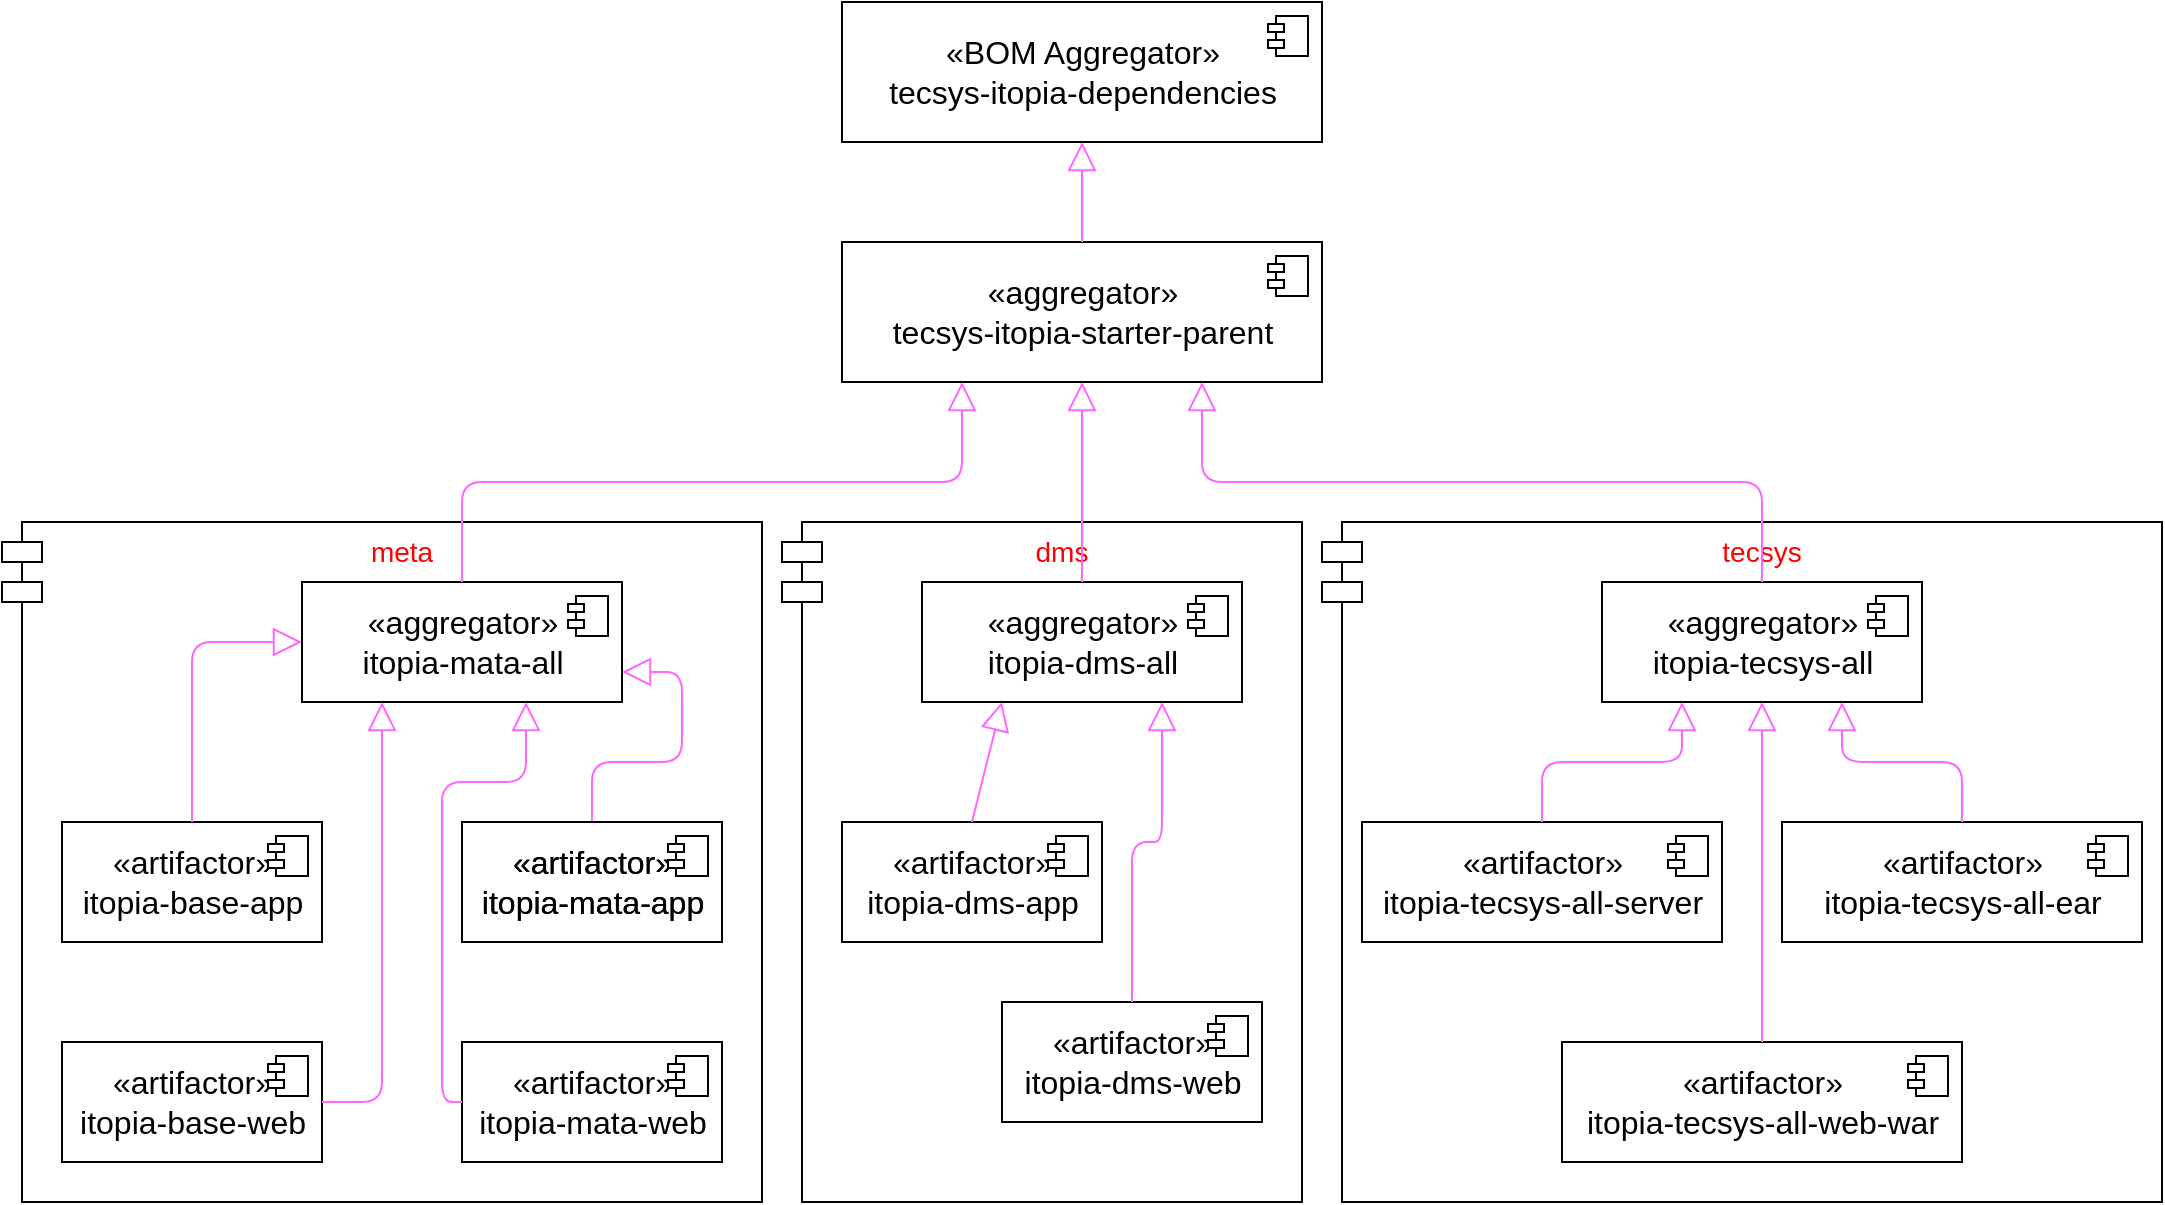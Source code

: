 <mxfile version="14.6.13" type="device"><diagram id="POSiw3sbQpuGDue9NJ8n" name="Page-1"><mxGraphModel dx="1340" dy="823" grid="1" gridSize="10" guides="1" tooltips="1" connect="1" arrows="1" fold="1" page="1" pageScale="1" pageWidth="1100" pageHeight="850" math="0" shadow="0"><root><mxCell id="0"/><mxCell id="1" parent="0"/><mxCell id="XDaR1owSfXNGEUzWIMaf-47" value="tecsys" style="shape=module;align=left;spacingLeft=20;align=center;verticalAlign=top;fontColor=#FF0000;fontSize=14;fillColor=none;" vertex="1" parent="1"><mxGeometry x="670" y="290" width="420" height="340" as="geometry"/></mxCell><mxCell id="XDaR1owSfXNGEUzWIMaf-46" value="dms" style="shape=module;align=left;spacingLeft=20;align=center;verticalAlign=top;fontColor=#FF0000;fontSize=14;fillColor=none;" vertex="1" parent="1"><mxGeometry x="400" y="290" width="260" height="340" as="geometry"/></mxCell><mxCell id="XDaR1owSfXNGEUzWIMaf-45" value="meta" style="shape=module;align=left;spacingLeft=20;align=center;verticalAlign=top;fontColor=#FF0000;fontSize=14;fillColor=none;" vertex="1" parent="1"><mxGeometry x="10" y="290" width="380" height="340" as="geometry"/></mxCell><mxCell id="yIzOo4Fhv0VWqFpPYAjq-1" value="«BOM Aggregator»&lt;br style=&quot;font-size: 16px&quot;&gt;&lt;span style=&quot;font-size: 16px&quot;&gt;tecsys-itopia-dependencies&lt;/span&gt;" style="html=1;dropTarget=0;fontSize=16;fontStyle=0;fillColor=none;" parent="1" vertex="1"><mxGeometry x="430" y="30" width="240" height="70" as="geometry"/></mxCell><mxCell id="yIzOo4Fhv0VWqFpPYAjq-2" value="" style="shape=module;jettyWidth=8;jettyHeight=4;" parent="yIzOo4Fhv0VWqFpPYAjq-1" vertex="1"><mxGeometry x="1" width="20" height="20" relative="1" as="geometry"><mxPoint x="-27" y="7" as="offset"/></mxGeometry></mxCell><mxCell id="XDaR1owSfXNGEUzWIMaf-1" value="«aggregator»&lt;br style=&quot;font-size: 16px&quot;&gt;&lt;span style=&quot;font-size: 16px&quot;&gt;tecsys-itopia-starter-parent&lt;/span&gt;" style="html=1;dropTarget=0;fontSize=16;fontStyle=0;fillColor=none;" vertex="1" parent="1"><mxGeometry x="430" y="150" width="240" height="70" as="geometry"/></mxCell><mxCell id="XDaR1owSfXNGEUzWIMaf-2" value="" style="shape=module;jettyWidth=8;jettyHeight=4;" vertex="1" parent="XDaR1owSfXNGEUzWIMaf-1"><mxGeometry x="1" width="20" height="20" relative="1" as="geometry"><mxPoint x="-27" y="7" as="offset"/></mxGeometry></mxCell><mxCell id="XDaR1owSfXNGEUzWIMaf-4" value="" style="endArrow=block;endFill=0;endSize=12;html=1;strokeColor=#FF66FF;strokeWidth=1;entryX=0.5;entryY=1;entryDx=0;entryDy=0;exitX=0.5;exitY=0;exitDx=0;exitDy=0;" edge="1" parent="1" source="XDaR1owSfXNGEUzWIMaf-1" target="yIzOo4Fhv0VWqFpPYAjq-1"><mxGeometry width="160" relative="1" as="geometry"><mxPoint x="540" y="360" as="sourcePoint"/><mxPoint x="700" y="360" as="targetPoint"/></mxGeometry></mxCell><mxCell id="XDaR1owSfXNGEUzWIMaf-5" value="«aggregator»&lt;br style=&quot;font-size: 16px&quot;&gt;&lt;span style=&quot;font-size: 16px&quot;&gt;itopia-mata-all&lt;/span&gt;" style="html=1;dropTarget=0;fontSize=16;fontStyle=0;fillColor=none;" vertex="1" parent="1"><mxGeometry x="160" y="320" width="160" height="60" as="geometry"/></mxCell><mxCell id="XDaR1owSfXNGEUzWIMaf-6" value="" style="shape=module;jettyWidth=8;jettyHeight=4;" vertex="1" parent="XDaR1owSfXNGEUzWIMaf-5"><mxGeometry x="1" width="20" height="20" relative="1" as="geometry"><mxPoint x="-27" y="7" as="offset"/></mxGeometry></mxCell><mxCell id="XDaR1owSfXNGEUzWIMaf-7" value="«aggregator»&lt;br style=&quot;font-size: 16px&quot;&gt;&lt;span style=&quot;font-size: 16px&quot;&gt;itopia-dms-all&lt;/span&gt;" style="html=1;dropTarget=0;fontSize=16;fontStyle=0;fillColor=none;" vertex="1" parent="1"><mxGeometry x="470" y="320" width="160" height="60" as="geometry"/></mxCell><mxCell id="XDaR1owSfXNGEUzWIMaf-8" value="" style="shape=module;jettyWidth=8;jettyHeight=4;" vertex="1" parent="XDaR1owSfXNGEUzWIMaf-7"><mxGeometry x="1" width="20" height="20" relative="1" as="geometry"><mxPoint x="-27" y="7" as="offset"/></mxGeometry></mxCell><mxCell id="XDaR1owSfXNGEUzWIMaf-9" value="«aggregator»&lt;br style=&quot;font-size: 16px&quot;&gt;&lt;span style=&quot;font-size: 16px&quot;&gt;itopia-tecsys-all&lt;/span&gt;" style="html=1;dropTarget=0;fontSize=16;fontStyle=0;fillColor=none;" vertex="1" parent="1"><mxGeometry x="810" y="320" width="160" height="60" as="geometry"/></mxCell><mxCell id="XDaR1owSfXNGEUzWIMaf-10" value="" style="shape=module;jettyWidth=8;jettyHeight=4;" vertex="1" parent="XDaR1owSfXNGEUzWIMaf-9"><mxGeometry x="1" width="20" height="20" relative="1" as="geometry"><mxPoint x="-27" y="7" as="offset"/></mxGeometry></mxCell><mxCell id="XDaR1owSfXNGEUzWIMaf-11" value="" style="endArrow=block;endFill=0;endSize=12;html=1;strokeColor=#FF66FF;strokeWidth=1;entryX=0.5;entryY=1;entryDx=0;entryDy=0;exitX=0.5;exitY=0;exitDx=0;exitDy=0;" edge="1" parent="1" source="XDaR1owSfXNGEUzWIMaf-7" target="XDaR1owSfXNGEUzWIMaf-1"><mxGeometry width="160" relative="1" as="geometry"><mxPoint x="740" y="310" as="sourcePoint"/><mxPoint x="740" y="240" as="targetPoint"/></mxGeometry></mxCell><mxCell id="XDaR1owSfXNGEUzWIMaf-12" value="" style="endArrow=block;endFill=0;endSize=12;html=1;strokeColor=#FF66FF;strokeWidth=1;entryX=0.25;entryY=1;entryDx=0;entryDy=0;" edge="1" parent="1" target="XDaR1owSfXNGEUzWIMaf-1"><mxGeometry width="160" relative="1" as="geometry"><mxPoint x="240" y="320" as="sourcePoint"/><mxPoint x="250" y="180" as="targetPoint"/><Array as="points"><mxPoint x="240" y="270"/><mxPoint x="490" y="270"/></Array></mxGeometry></mxCell><mxCell id="XDaR1owSfXNGEUzWIMaf-13" value="" style="endArrow=block;endFill=0;endSize=12;html=1;strokeColor=#FF66FF;strokeWidth=1;entryX=0.75;entryY=1;entryDx=0;entryDy=0;exitX=0.5;exitY=0;exitDx=0;exitDy=0;" edge="1" parent="1" source="XDaR1owSfXNGEUzWIMaf-9" target="XDaR1owSfXNGEUzWIMaf-1"><mxGeometry width="160" relative="1" as="geometry"><mxPoint x="869.5" y="270" as="sourcePoint"/><mxPoint x="869.5" y="180" as="targetPoint"/><Array as="points"><mxPoint x="890" y="270"/><mxPoint x="610" y="270"/></Array></mxGeometry></mxCell><mxCell id="XDaR1owSfXNGEUzWIMaf-14" value="«artifactor»&lt;br style=&quot;font-size: 16px&quot;&gt;&lt;span style=&quot;font-size: 16px&quot;&gt;itopia-mata-app&lt;/span&gt;" style="html=1;dropTarget=0;fontSize=16;fontStyle=0;fillColor=none;" vertex="1" parent="1"><mxGeometry x="240" y="440" width="130" height="60" as="geometry"/></mxCell><mxCell id="XDaR1owSfXNGEUzWIMaf-15" value="" style="shape=module;jettyWidth=8;jettyHeight=4;" vertex="1" parent="XDaR1owSfXNGEUzWIMaf-14"><mxGeometry x="1" width="20" height="20" relative="1" as="geometry"><mxPoint x="-27" y="7" as="offset"/></mxGeometry></mxCell><mxCell id="XDaR1owSfXNGEUzWIMaf-16" value="«artifactor»&lt;br style=&quot;font-size: 16px&quot;&gt;&lt;span style=&quot;font-size: 16px&quot;&gt;itopia-base-app&lt;/span&gt;" style="html=1;dropTarget=0;fontSize=16;fontStyle=0;fillColor=none;" vertex="1" parent="1"><mxGeometry x="40" y="440" width="130" height="60" as="geometry"/></mxCell><mxCell id="XDaR1owSfXNGEUzWIMaf-17" value="" style="shape=module;jettyWidth=8;jettyHeight=4;" vertex="1" parent="XDaR1owSfXNGEUzWIMaf-16"><mxGeometry x="1" width="20" height="20" relative="1" as="geometry"><mxPoint x="-27" y="7" as="offset"/></mxGeometry></mxCell><mxCell id="XDaR1owSfXNGEUzWIMaf-18" value="«artifactor»&lt;br style=&quot;font-size: 16px&quot;&gt;&lt;span style=&quot;font-size: 16px&quot;&gt;itopia-mata-web&lt;/span&gt;" style="html=1;dropTarget=0;fontSize=16;fontStyle=0;fillColor=none;" vertex="1" parent="1"><mxGeometry x="240" y="550" width="130" height="60" as="geometry"/></mxCell><mxCell id="XDaR1owSfXNGEUzWIMaf-19" value="" style="shape=module;jettyWidth=8;jettyHeight=4;" vertex="1" parent="XDaR1owSfXNGEUzWIMaf-18"><mxGeometry x="1" width="20" height="20" relative="1" as="geometry"><mxPoint x="-27" y="7" as="offset"/></mxGeometry></mxCell><mxCell id="XDaR1owSfXNGEUzWIMaf-20" value="«artifactor»&lt;br style=&quot;font-size: 16px&quot;&gt;&lt;span style=&quot;font-size: 16px&quot;&gt;itopia-base-web&lt;/span&gt;" style="html=1;dropTarget=0;fontSize=16;fontStyle=0;fillColor=none;" vertex="1" parent="1"><mxGeometry x="40" y="550" width="130" height="60" as="geometry"/></mxCell><mxCell id="XDaR1owSfXNGEUzWIMaf-21" value="" style="shape=module;jettyWidth=8;jettyHeight=4;" vertex="1" parent="XDaR1owSfXNGEUzWIMaf-20"><mxGeometry x="1" width="20" height="20" relative="1" as="geometry"><mxPoint x="-27" y="7" as="offset"/></mxGeometry></mxCell><mxCell id="XDaR1owSfXNGEUzWIMaf-22" value="" style="endArrow=block;endFill=0;endSize=12;html=1;strokeColor=#FF66FF;strokeWidth=1;entryX=0;entryY=0.5;entryDx=0;entryDy=0;exitX=0.5;exitY=0;exitDx=0;exitDy=0;" edge="1" parent="1" source="XDaR1owSfXNGEUzWIMaf-16" target="XDaR1owSfXNGEUzWIMaf-5"><mxGeometry width="160" relative="1" as="geometry"><mxPoint x="200" y="710" as="sourcePoint"/><mxPoint x="200" y="620" as="targetPoint"/><Array as="points"><mxPoint x="105" y="350"/></Array></mxGeometry></mxCell><mxCell id="XDaR1owSfXNGEUzWIMaf-23" value="" style="endArrow=block;endFill=0;endSize=12;html=1;strokeColor=#FF66FF;strokeWidth=1;entryX=0.25;entryY=1;entryDx=0;entryDy=0;exitX=1;exitY=0.5;exitDx=0;exitDy=0;" edge="1" parent="1" source="XDaR1owSfXNGEUzWIMaf-20" target="XDaR1owSfXNGEUzWIMaf-5"><mxGeometry width="160" relative="1" as="geometry"><mxPoint x="210" y="710" as="sourcePoint"/><mxPoint x="210" y="620" as="targetPoint"/><Array as="points"><mxPoint x="200" y="580"/></Array></mxGeometry></mxCell><mxCell id="XDaR1owSfXNGEUzWIMaf-24" value="" style="endArrow=block;endFill=0;endSize=12;html=1;strokeColor=#FF66FF;strokeWidth=1;exitX=0;exitY=0.5;exitDx=0;exitDy=0;entryX=0.7;entryY=1;entryDx=0;entryDy=0;entryPerimeter=0;" edge="1" parent="1" source="XDaR1owSfXNGEUzWIMaf-18" target="XDaR1owSfXNGEUzWIMaf-5"><mxGeometry width="160" relative="1" as="geometry"><mxPoint x="500" y="590" as="sourcePoint"/><mxPoint x="260" y="390" as="targetPoint"/><Array as="points"><mxPoint x="230" y="580"/><mxPoint x="230" y="420"/><mxPoint x="272" y="420"/></Array></mxGeometry></mxCell><mxCell id="XDaR1owSfXNGEUzWIMaf-25" value="" style="endArrow=block;endFill=0;endSize=12;html=1;strokeColor=#FF66FF;strokeWidth=1;exitX=0.5;exitY=0;exitDx=0;exitDy=0;entryX=1;entryY=0.75;entryDx=0;entryDy=0;" edge="1" parent="1" source="XDaR1owSfXNGEUzWIMaf-14" target="XDaR1owSfXNGEUzWIMaf-5"><mxGeometry width="160" relative="1" as="geometry"><mxPoint x="530" y="680" as="sourcePoint"/><mxPoint x="420" y="470" as="targetPoint"/><Array as="points"><mxPoint x="305" y="410"/><mxPoint x="350" y="410"/><mxPoint x="350" y="365"/></Array></mxGeometry></mxCell><mxCell id="XDaR1owSfXNGEUzWIMaf-27" value="«artifactor»&lt;br style=&quot;font-size: 16px&quot;&gt;&lt;span style=&quot;font-size: 16px&quot;&gt;itopia-mata-app&lt;/span&gt;" style="html=1;dropTarget=0;fontSize=16;fontStyle=0;fillColor=none;" vertex="1" parent="1"><mxGeometry x="240" y="440" width="130" height="60" as="geometry"/></mxCell><mxCell id="XDaR1owSfXNGEUzWIMaf-28" value="" style="shape=module;jettyWidth=8;jettyHeight=4;" vertex="1" parent="XDaR1owSfXNGEUzWIMaf-27"><mxGeometry x="1" width="20" height="20" relative="1" as="geometry"><mxPoint x="-27" y="7" as="offset"/></mxGeometry></mxCell><mxCell id="XDaR1owSfXNGEUzWIMaf-29" value="«artifactor»&lt;br style=&quot;font-size: 16px&quot;&gt;&lt;span style=&quot;font-size: 16px&quot;&gt;itopia-dms-web&lt;/span&gt;" style="html=1;dropTarget=0;fontSize=16;fontStyle=0;fillColor=none;" vertex="1" parent="1"><mxGeometry x="510" y="530" width="130" height="60" as="geometry"/></mxCell><mxCell id="XDaR1owSfXNGEUzWIMaf-30" value="" style="shape=module;jettyWidth=8;jettyHeight=4;" vertex="1" parent="XDaR1owSfXNGEUzWIMaf-29"><mxGeometry x="1" width="20" height="20" relative="1" as="geometry"><mxPoint x="-27" y="7" as="offset"/></mxGeometry></mxCell><mxCell id="XDaR1owSfXNGEUzWIMaf-31" value="«artifactor»&lt;br style=&quot;font-size: 16px&quot;&gt;&lt;span style=&quot;font-size: 16px&quot;&gt;itopia-dms-app&lt;/span&gt;" style="html=1;dropTarget=0;fontSize=16;fontStyle=0;fillColor=none;" vertex="1" parent="1"><mxGeometry x="430" y="440" width="130" height="60" as="geometry"/></mxCell><mxCell id="XDaR1owSfXNGEUzWIMaf-32" value="" style="shape=module;jettyWidth=8;jettyHeight=4;" vertex="1" parent="XDaR1owSfXNGEUzWIMaf-31"><mxGeometry x="1" width="20" height="20" relative="1" as="geometry"><mxPoint x="-27" y="7" as="offset"/></mxGeometry></mxCell><mxCell id="XDaR1owSfXNGEUzWIMaf-33" value="" style="endArrow=block;endFill=0;endSize=12;html=1;strokeColor=#FF66FF;strokeWidth=1;entryX=0.25;entryY=1;entryDx=0;entryDy=0;exitX=0.5;exitY=0;exitDx=0;exitDy=0;" edge="1" parent="1" source="XDaR1owSfXNGEUzWIMaf-31" target="XDaR1owSfXNGEUzWIMaf-7"><mxGeometry width="160" relative="1" as="geometry"><mxPoint x="690" y="470" as="sourcePoint"/><mxPoint x="690" y="380" as="targetPoint"/></mxGeometry></mxCell><mxCell id="XDaR1owSfXNGEUzWIMaf-34" value="" style="endArrow=block;endFill=0;endSize=12;html=1;strokeColor=#FF66FF;strokeWidth=1;entryX=0.75;entryY=1;entryDx=0;entryDy=0;exitX=0.5;exitY=0;exitDx=0;exitDy=0;" edge="1" parent="1" source="XDaR1owSfXNGEUzWIMaf-29" target="XDaR1owSfXNGEUzWIMaf-7"><mxGeometry width="160" relative="1" as="geometry"><mxPoint x="750" y="570" as="sourcePoint"/><mxPoint x="750" y="480" as="targetPoint"/><Array as="points"><mxPoint x="575" y="450"/><mxPoint x="590" y="450"/></Array></mxGeometry></mxCell><mxCell id="XDaR1owSfXNGEUzWIMaf-35" value="«artifactor»&lt;br style=&quot;font-size: 16px&quot;&gt;&lt;span style=&quot;font-size: 16px&quot;&gt;itopia-tecsys-all-server&lt;/span&gt;" style="html=1;dropTarget=0;fontSize=16;fontStyle=0;fillColor=none;" vertex="1" parent="1"><mxGeometry x="690" y="440" width="180" height="60" as="geometry"/></mxCell><mxCell id="XDaR1owSfXNGEUzWIMaf-36" value="" style="shape=module;jettyWidth=8;jettyHeight=4;" vertex="1" parent="XDaR1owSfXNGEUzWIMaf-35"><mxGeometry x="1" width="20" height="20" relative="1" as="geometry"><mxPoint x="-27" y="7" as="offset"/></mxGeometry></mxCell><mxCell id="XDaR1owSfXNGEUzWIMaf-37" value="«artifactor»&lt;br style=&quot;font-size: 16px&quot;&gt;&lt;span style=&quot;font-size: 16px&quot;&gt;itopia-tecsys-all-web-war&lt;/span&gt;&lt;span style=&quot;color: rgba(0 , 0 , 0 , 0) ; font-family: monospace ; font-size: 0px&quot;&gt;%3CmxGraphModel%3E%3Croot%3E%3CmxCell%20id%3D%220%22%2F%3E%3CmxCell%20id%3D%221%22%20parent%3D%220%22%2F%3E%3CmxCell%20id%3D%222%22%20value%3D%22%C2%ABartifactor%C2%BB%26lt%3Bbr%20style%3D%26quot%3Bfont-size%3A%2016px%26quot%3B%26gt%3B%26lt%3Bspan%20style%3D%26quot%3Bfont-size%3A%2016px%26quot%3B%26gt%3Bitopia-tecsys-all-server%26lt%3B%2Fspan%26gt%3B%22%20style%3D%22html%3D1%3BdropTarget%3D0%3BfontSize%3D16%3BfontStyle%3D0%3BfillColor%3Dnone%3B%22%20vertex%3D%221%22%20parent%3D%221%22%3E%3CmxGeometry%20x%3D%22690%22%20y%3D%22425%22%20width%3D%22180%22%20height%3D%2260%22%20as%3D%22geometry%22%2F%3E%3C%2FmxCell%3E%3CmxCell%20id%3D%223%22%20value%3D%22%22%20style%3D%22shape%3Dmodule%3BjettyWidth%3D8%3BjettyHeight%3D4%3B%22%20vertex%3D%221%22%20parent%3D%222%22%3E%3CmxGeometry%20x%3D%221%22%20width%3D%2220%22%20height%3D%2220%22%20relative%3D%221%22%20as%3D%22geometry%22%3E%3CmxPoint%20x%3D%22-27%22%20y%3D%227%22%20as%3D%22offset%22%2F%3E%3C%2FmxGeometry%3E%3C%2FmxCell%3E%3C%2Froot%3E%3C%2FmxGraphModel%3E&lt;/span&gt;" style="html=1;dropTarget=0;fontSize=16;fontStyle=0;fillColor=none;" vertex="1" parent="1"><mxGeometry x="790" y="550" width="200" height="60" as="geometry"/></mxCell><mxCell id="XDaR1owSfXNGEUzWIMaf-38" value="" style="shape=module;jettyWidth=8;jettyHeight=4;" vertex="1" parent="XDaR1owSfXNGEUzWIMaf-37"><mxGeometry x="1" width="20" height="20" relative="1" as="geometry"><mxPoint x="-27" y="7" as="offset"/></mxGeometry></mxCell><mxCell id="XDaR1owSfXNGEUzWIMaf-39" value="«artifactor»&lt;br style=&quot;font-size: 16px&quot;&gt;&lt;span style=&quot;font-size: 16px&quot;&gt;itopia-tecsys-all-ear&lt;/span&gt;&lt;span style=&quot;color: rgba(0 , 0 , 0 , 0) ; font-family: monospace ; font-size: 0px&quot;&gt;%3CmxGraphModel%3E%3Croot%3E%3CmxCell%20id%3D%220%22%2F%3E%3CmxCell%20id%3D%221%22%20parent%3D%220%22%2F%3E%3CmxCell%20id%3D%222%22%20value%3D%22%C2%ABartifactor%C2%BB%26lt%3Bbr%20style%3D%26quot%3Bfont-size%3A%2016px%26quot%3B%26gt%3B%26lt%3Bspan%20style%3D%26quot%3Bfont-size%3A%2016px%26quot%3B%26gt%3Bitopia-tecsys-all-server%26lt%3B%2Fspan%26gt%3B%22%20style%3D%22html%3D1%3BdropTarget%3D0%3BfontSize%3D16%3BfontStyle%3D0%3BfillColor%3Dnone%3B%22%20vertex%3D%221%22%20parent%3D%221%22%3E%3CmxGeometry%20x%3D%22690%22%20y%3D%22425%22%20width%3D%22180%22%20height%3D%2260%22%20as%3D%22geometry%22%2F%3E%3C%2FmxCell%3E%3CmxCell%20id%3D%223%22%20value%3D%22%22%20style%3D%22shape%3Dmodule%3BjettyWidth%3D8%3BjettyHeight%3D4%3B%22%20vertex%3D%221%22%20parent%3D%222%22%3E%3CmxGeometry%20x%3D%221%22%20width%3D%2220%22%20height%3D%2220%22%20relative%3D%221%22%20as%3D%22geometry%22%3E%3CmxPoint%20x%3D%22-27%22%20y%3D%227%22%20as%3D%22offset%22%2F%3E%3C%2FmxGeometry%3E%3C%2FmxCell%3E%3C%2Froot%3E%3C%2FmxGraphModel%3E&lt;/span&gt;" style="html=1;dropTarget=0;fontSize=16;fontStyle=0;fillColor=none;" vertex="1" parent="1"><mxGeometry x="900" y="440" width="180" height="60" as="geometry"/></mxCell><mxCell id="XDaR1owSfXNGEUzWIMaf-40" value="" style="shape=module;jettyWidth=8;jettyHeight=4;" vertex="1" parent="XDaR1owSfXNGEUzWIMaf-39"><mxGeometry x="1" width="20" height="20" relative="1" as="geometry"><mxPoint x="-27" y="7" as="offset"/></mxGeometry></mxCell><mxCell id="XDaR1owSfXNGEUzWIMaf-41" value="" style="endArrow=block;endFill=0;endSize=12;html=1;strokeColor=#FF66FF;strokeWidth=1;entryX=0.5;entryY=1;entryDx=0;entryDy=0;exitX=0.5;exitY=0;exitDx=0;exitDy=0;" edge="1" parent="1" source="XDaR1owSfXNGEUzWIMaf-37" target="XDaR1owSfXNGEUzWIMaf-9"><mxGeometry width="160" relative="1" as="geometry"><mxPoint x="940" y="800" as="sourcePoint"/><mxPoint x="940" y="710" as="targetPoint"/></mxGeometry></mxCell><mxCell id="XDaR1owSfXNGEUzWIMaf-43" value="" style="endArrow=block;endFill=0;endSize=12;html=1;strokeColor=#FF66FF;strokeWidth=1;entryX=0.25;entryY=1;entryDx=0;entryDy=0;exitX=0.5;exitY=0;exitDx=0;exitDy=0;" edge="1" parent="1" source="XDaR1owSfXNGEUzWIMaf-35" target="XDaR1owSfXNGEUzWIMaf-9"><mxGeometry width="160" relative="1" as="geometry"><mxPoint x="900" y="560" as="sourcePoint"/><mxPoint x="900" y="390" as="targetPoint"/><Array as="points"><mxPoint x="780" y="410"/><mxPoint x="850" y="410"/></Array></mxGeometry></mxCell><mxCell id="XDaR1owSfXNGEUzWIMaf-44" value="" style="endArrow=block;endFill=0;endSize=12;html=1;strokeColor=#FF66FF;strokeWidth=1;entryX=0.75;entryY=1;entryDx=0;entryDy=0;exitX=0.5;exitY=0;exitDx=0;exitDy=0;" edge="1" parent="1" source="XDaR1owSfXNGEUzWIMaf-39" target="XDaR1owSfXNGEUzWIMaf-9"><mxGeometry width="160" relative="1" as="geometry"><mxPoint x="790" y="435" as="sourcePoint"/><mxPoint x="860" y="390" as="targetPoint"/><Array as="points"><mxPoint x="990" y="410"/><mxPoint x="930" y="410"/></Array></mxGeometry></mxCell></root></mxGraphModel></diagram></mxfile>